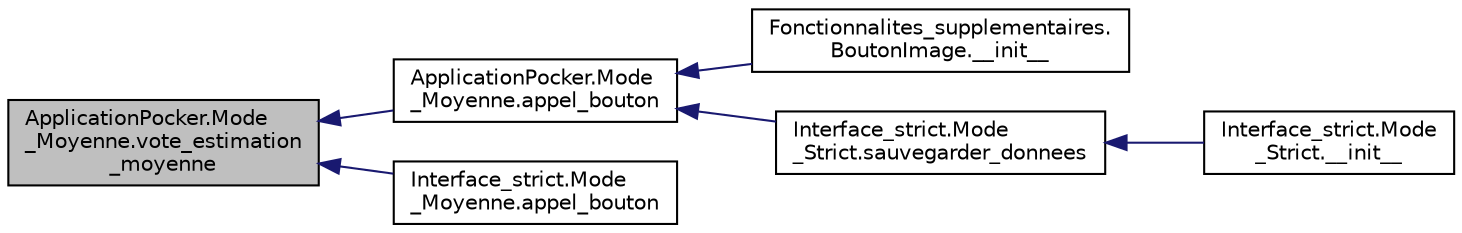 digraph "ApplicationPocker.Mode_Moyenne.vote_estimation_moyenne"
{
  edge [fontname="Helvetica",fontsize="10",labelfontname="Helvetica",labelfontsize="10"];
  node [fontname="Helvetica",fontsize="10",shape=record];
  rankdir="LR";
  Node37 [label="ApplicationPocker.Mode\l_Moyenne.vote_estimation\l_moyenne",height=0.2,width=0.4,color="black", fillcolor="grey75", style="filled", fontcolor="black"];
  Node37 -> Node38 [dir="back",color="midnightblue",fontsize="10",style="solid",fontname="Helvetica"];
  Node38 [label="ApplicationPocker.Mode\l_Moyenne.appel_bouton",height=0.2,width=0.4,color="black", fillcolor="white", style="filled",URL="$class_application_pocker_1_1_mode___moyenne.html#a498eb21474dcbf5e7fe873c0f86d6eca"];
  Node38 -> Node39 [dir="back",color="midnightblue",fontsize="10",style="solid",fontname="Helvetica"];
  Node39 [label="Fonctionnalites_supplementaires.\lBoutonImage.__init__",height=0.2,width=0.4,color="black", fillcolor="white", style="filled",URL="$class_fonctionnalites__supplementaires_1_1_bouton_image.html#af5caff29afa7b6c0fe2c2cfd7b5e06c9"];
  Node38 -> Node40 [dir="back",color="midnightblue",fontsize="10",style="solid",fontname="Helvetica"];
  Node40 [label="Interface_strict.Mode\l_Strict.sauvegarder_donnees",height=0.2,width=0.4,color="black", fillcolor="white", style="filled",URL="$class_interface__strict_1_1_mode___strict.html#a3fc3e3f1b7b81190fb9504d8d1373c93"];
  Node40 -> Node41 [dir="back",color="midnightblue",fontsize="10",style="solid",fontname="Helvetica"];
  Node41 [label="Interface_strict.Mode\l_Strict.__init__",height=0.2,width=0.4,color="black", fillcolor="white", style="filled",URL="$class_interface__strict_1_1_mode___strict.html#a2cfc45c81a34f7c133c7e208030be1d3"];
  Node37 -> Node42 [dir="back",color="midnightblue",fontsize="10",style="solid",fontname="Helvetica"];
  Node42 [label="Interface_strict.Mode\l_Moyenne.appel_bouton",height=0.2,width=0.4,color="black", fillcolor="white", style="filled",URL="$class_interface__strict_1_1_mode___moyenne.html#ae63e7afd0a1201e942c5bc2a8fb0828e"];
}
